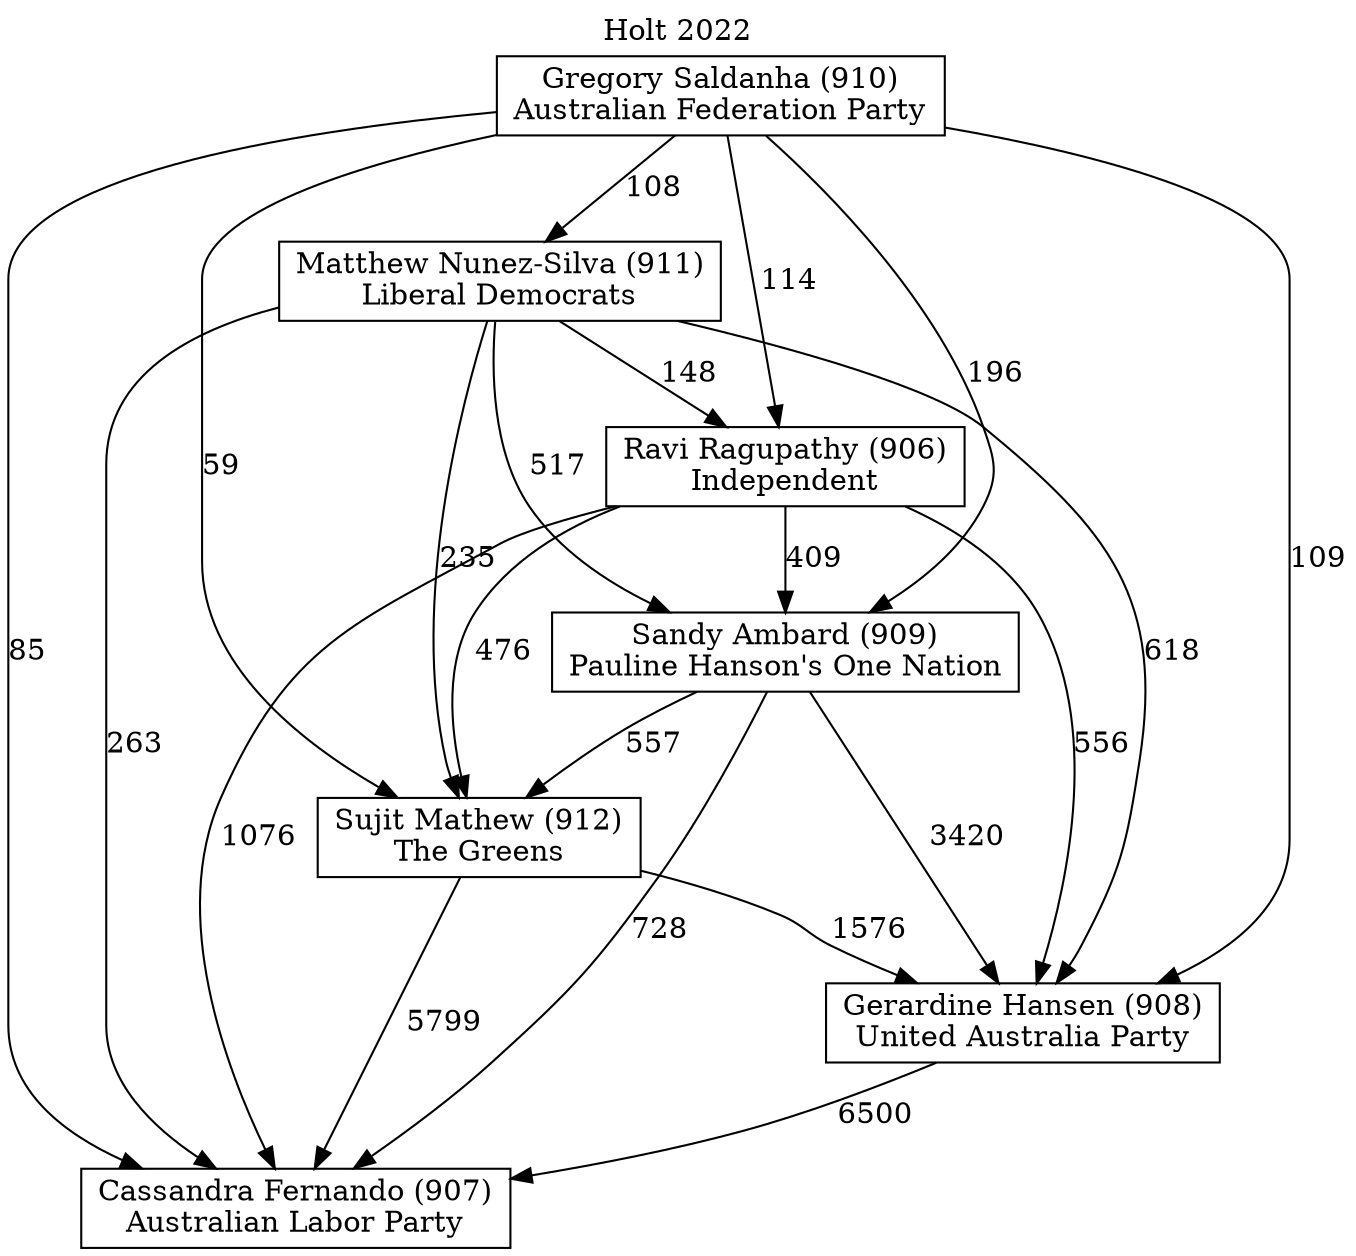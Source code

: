 // House preference flow
digraph "Cassandra Fernando (907)_Holt_2022" {
	graph [label="Holt 2022" labelloc=t mclimit=10]
	node [shape=box]
	"Cassandra Fernando (907)" [label="Cassandra Fernando (907)
Australian Labor Party"]
	"Gerardine Hansen (908)" [label="Gerardine Hansen (908)
United Australia Party"]
	"Gregory Saldanha (910)" [label="Gregory Saldanha (910)
Australian Federation Party"]
	"Matthew Nunez-Silva (911)" [label="Matthew Nunez-Silva (911)
Liberal Democrats"]
	"Ravi Ragupathy (906)" [label="Ravi Ragupathy (906)
Independent"]
	"Sandy Ambard (909)" [label="Sandy Ambard (909)
Pauline Hanson's One Nation"]
	"Sujit Mathew (912)" [label="Sujit Mathew (912)
The Greens"]
	"Gerardine Hansen (908)" -> "Cassandra Fernando (907)" [label=6500]
	"Gregory Saldanha (910)" -> "Cassandra Fernando (907)" [label=85]
	"Gregory Saldanha (910)" -> "Gerardine Hansen (908)" [label=109]
	"Gregory Saldanha (910)" -> "Matthew Nunez-Silva (911)" [label=108]
	"Gregory Saldanha (910)" -> "Ravi Ragupathy (906)" [label=114]
	"Gregory Saldanha (910)" -> "Sandy Ambard (909)" [label=196]
	"Gregory Saldanha (910)" -> "Sujit Mathew (912)" [label=59]
	"Matthew Nunez-Silva (911)" -> "Cassandra Fernando (907)" [label=263]
	"Matthew Nunez-Silva (911)" -> "Gerardine Hansen (908)" [label=618]
	"Matthew Nunez-Silva (911)" -> "Ravi Ragupathy (906)" [label=148]
	"Matthew Nunez-Silva (911)" -> "Sandy Ambard (909)" [label=517]
	"Matthew Nunez-Silva (911)" -> "Sujit Mathew (912)" [label=235]
	"Ravi Ragupathy (906)" -> "Cassandra Fernando (907)" [label=1076]
	"Ravi Ragupathy (906)" -> "Gerardine Hansen (908)" [label=556]
	"Ravi Ragupathy (906)" -> "Sandy Ambard (909)" [label=409]
	"Ravi Ragupathy (906)" -> "Sujit Mathew (912)" [label=476]
	"Sandy Ambard (909)" -> "Cassandra Fernando (907)" [label=728]
	"Sandy Ambard (909)" -> "Gerardine Hansen (908)" [label=3420]
	"Sandy Ambard (909)" -> "Sujit Mathew (912)" [label=557]
	"Sujit Mathew (912)" -> "Cassandra Fernando (907)" [label=5799]
	"Sujit Mathew (912)" -> "Gerardine Hansen (908)" [label=1576]
}
